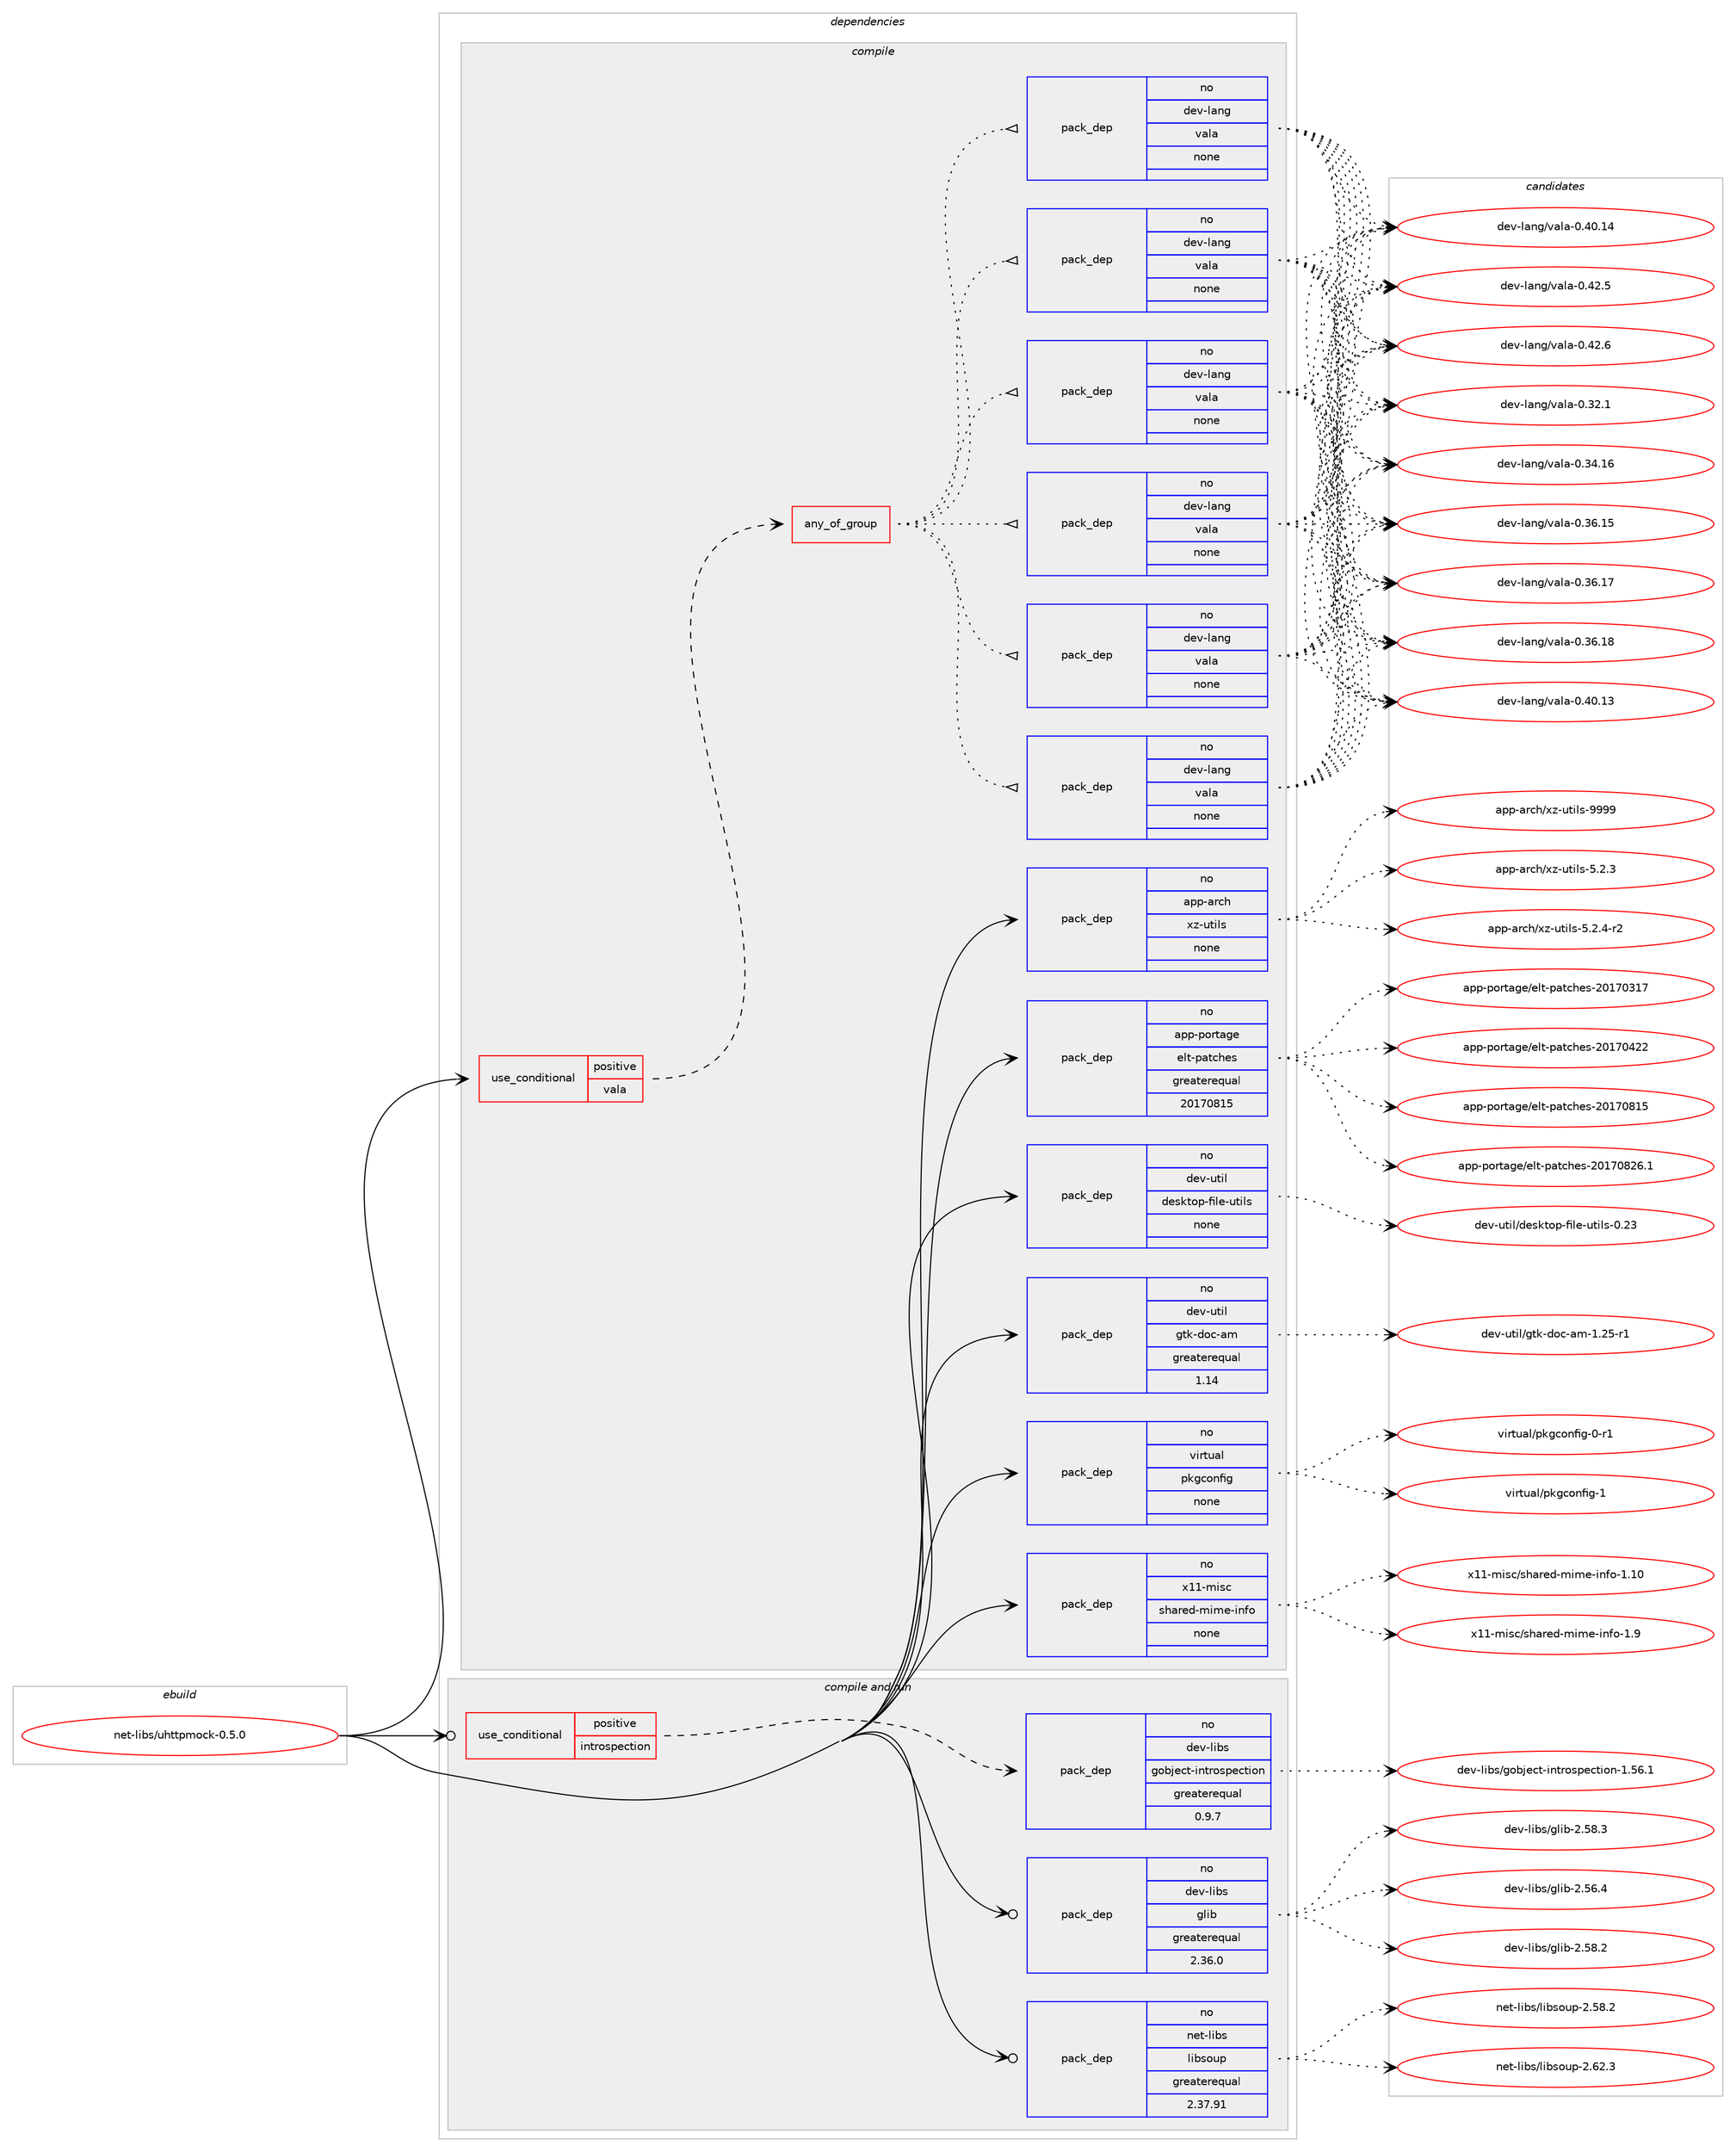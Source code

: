 digraph prolog {

# *************
# Graph options
# *************

newrank=true;
concentrate=true;
compound=true;
graph [rankdir=LR,fontname=Helvetica,fontsize=10,ranksep=1.5];#, ranksep=2.5, nodesep=0.2];
edge  [arrowhead=vee];
node  [fontname=Helvetica,fontsize=10];

# **********
# The ebuild
# **********

subgraph cluster_leftcol {
color=gray;
rank=same;
label=<<i>ebuild</i>>;
id [label="net-libs/uhttpmock-0.5.0", color=red, width=4, href="../net-libs/uhttpmock-0.5.0.svg"];
}

# ****************
# The dependencies
# ****************

subgraph cluster_midcol {
color=gray;
label=<<i>dependencies</i>>;
subgraph cluster_compile {
fillcolor="#eeeeee";
style=filled;
label=<<i>compile</i>>;
subgraph cond446851 {
dependency1662221 [label=<<TABLE BORDER="0" CELLBORDER="1" CELLSPACING="0" CELLPADDING="4"><TR><TD ROWSPAN="3" CELLPADDING="10">use_conditional</TD></TR><TR><TD>positive</TD></TR><TR><TD>vala</TD></TR></TABLE>>, shape=none, color=red];
subgraph any26209 {
dependency1662222 [label=<<TABLE BORDER="0" CELLBORDER="1" CELLSPACING="0" CELLPADDING="4"><TR><TD CELLPADDING="10">any_of_group</TD></TR></TABLE>>, shape=none, color=red];subgraph pack1188373 {
dependency1662223 [label=<<TABLE BORDER="0" CELLBORDER="1" CELLSPACING="0" CELLPADDING="4" WIDTH="220"><TR><TD ROWSPAN="6" CELLPADDING="30">pack_dep</TD></TR><TR><TD WIDTH="110">no</TD></TR><TR><TD>dev-lang</TD></TR><TR><TD>vala</TD></TR><TR><TD>none</TD></TR><TR><TD></TD></TR></TABLE>>, shape=none, color=blue];
}
dependency1662222:e -> dependency1662223:w [weight=20,style="dotted",arrowhead="oinv"];
subgraph pack1188374 {
dependency1662224 [label=<<TABLE BORDER="0" CELLBORDER="1" CELLSPACING="0" CELLPADDING="4" WIDTH="220"><TR><TD ROWSPAN="6" CELLPADDING="30">pack_dep</TD></TR><TR><TD WIDTH="110">no</TD></TR><TR><TD>dev-lang</TD></TR><TR><TD>vala</TD></TR><TR><TD>none</TD></TR><TR><TD></TD></TR></TABLE>>, shape=none, color=blue];
}
dependency1662222:e -> dependency1662224:w [weight=20,style="dotted",arrowhead="oinv"];
subgraph pack1188375 {
dependency1662225 [label=<<TABLE BORDER="0" CELLBORDER="1" CELLSPACING="0" CELLPADDING="4" WIDTH="220"><TR><TD ROWSPAN="6" CELLPADDING="30">pack_dep</TD></TR><TR><TD WIDTH="110">no</TD></TR><TR><TD>dev-lang</TD></TR><TR><TD>vala</TD></TR><TR><TD>none</TD></TR><TR><TD></TD></TR></TABLE>>, shape=none, color=blue];
}
dependency1662222:e -> dependency1662225:w [weight=20,style="dotted",arrowhead="oinv"];
subgraph pack1188376 {
dependency1662226 [label=<<TABLE BORDER="0" CELLBORDER="1" CELLSPACING="0" CELLPADDING="4" WIDTH="220"><TR><TD ROWSPAN="6" CELLPADDING="30">pack_dep</TD></TR><TR><TD WIDTH="110">no</TD></TR><TR><TD>dev-lang</TD></TR><TR><TD>vala</TD></TR><TR><TD>none</TD></TR><TR><TD></TD></TR></TABLE>>, shape=none, color=blue];
}
dependency1662222:e -> dependency1662226:w [weight=20,style="dotted",arrowhead="oinv"];
subgraph pack1188377 {
dependency1662227 [label=<<TABLE BORDER="0" CELLBORDER="1" CELLSPACING="0" CELLPADDING="4" WIDTH="220"><TR><TD ROWSPAN="6" CELLPADDING="30">pack_dep</TD></TR><TR><TD WIDTH="110">no</TD></TR><TR><TD>dev-lang</TD></TR><TR><TD>vala</TD></TR><TR><TD>none</TD></TR><TR><TD></TD></TR></TABLE>>, shape=none, color=blue];
}
dependency1662222:e -> dependency1662227:w [weight=20,style="dotted",arrowhead="oinv"];
subgraph pack1188378 {
dependency1662228 [label=<<TABLE BORDER="0" CELLBORDER="1" CELLSPACING="0" CELLPADDING="4" WIDTH="220"><TR><TD ROWSPAN="6" CELLPADDING="30">pack_dep</TD></TR><TR><TD WIDTH="110">no</TD></TR><TR><TD>dev-lang</TD></TR><TR><TD>vala</TD></TR><TR><TD>none</TD></TR><TR><TD></TD></TR></TABLE>>, shape=none, color=blue];
}
dependency1662222:e -> dependency1662228:w [weight=20,style="dotted",arrowhead="oinv"];
}
dependency1662221:e -> dependency1662222:w [weight=20,style="dashed",arrowhead="vee"];
}
id:e -> dependency1662221:w [weight=20,style="solid",arrowhead="vee"];
subgraph pack1188379 {
dependency1662229 [label=<<TABLE BORDER="0" CELLBORDER="1" CELLSPACING="0" CELLPADDING="4" WIDTH="220"><TR><TD ROWSPAN="6" CELLPADDING="30">pack_dep</TD></TR><TR><TD WIDTH="110">no</TD></TR><TR><TD>app-arch</TD></TR><TR><TD>xz-utils</TD></TR><TR><TD>none</TD></TR><TR><TD></TD></TR></TABLE>>, shape=none, color=blue];
}
id:e -> dependency1662229:w [weight=20,style="solid",arrowhead="vee"];
subgraph pack1188380 {
dependency1662230 [label=<<TABLE BORDER="0" CELLBORDER="1" CELLSPACING="0" CELLPADDING="4" WIDTH="220"><TR><TD ROWSPAN="6" CELLPADDING="30">pack_dep</TD></TR><TR><TD WIDTH="110">no</TD></TR><TR><TD>app-portage</TD></TR><TR><TD>elt-patches</TD></TR><TR><TD>greaterequal</TD></TR><TR><TD>20170815</TD></TR></TABLE>>, shape=none, color=blue];
}
id:e -> dependency1662230:w [weight=20,style="solid",arrowhead="vee"];
subgraph pack1188381 {
dependency1662231 [label=<<TABLE BORDER="0" CELLBORDER="1" CELLSPACING="0" CELLPADDING="4" WIDTH="220"><TR><TD ROWSPAN="6" CELLPADDING="30">pack_dep</TD></TR><TR><TD WIDTH="110">no</TD></TR><TR><TD>dev-util</TD></TR><TR><TD>desktop-file-utils</TD></TR><TR><TD>none</TD></TR><TR><TD></TD></TR></TABLE>>, shape=none, color=blue];
}
id:e -> dependency1662231:w [weight=20,style="solid",arrowhead="vee"];
subgraph pack1188382 {
dependency1662232 [label=<<TABLE BORDER="0" CELLBORDER="1" CELLSPACING="0" CELLPADDING="4" WIDTH="220"><TR><TD ROWSPAN="6" CELLPADDING="30">pack_dep</TD></TR><TR><TD WIDTH="110">no</TD></TR><TR><TD>dev-util</TD></TR><TR><TD>gtk-doc-am</TD></TR><TR><TD>greaterequal</TD></TR><TR><TD>1.14</TD></TR></TABLE>>, shape=none, color=blue];
}
id:e -> dependency1662232:w [weight=20,style="solid",arrowhead="vee"];
subgraph pack1188383 {
dependency1662233 [label=<<TABLE BORDER="0" CELLBORDER="1" CELLSPACING="0" CELLPADDING="4" WIDTH="220"><TR><TD ROWSPAN="6" CELLPADDING="30">pack_dep</TD></TR><TR><TD WIDTH="110">no</TD></TR><TR><TD>virtual</TD></TR><TR><TD>pkgconfig</TD></TR><TR><TD>none</TD></TR><TR><TD></TD></TR></TABLE>>, shape=none, color=blue];
}
id:e -> dependency1662233:w [weight=20,style="solid",arrowhead="vee"];
subgraph pack1188384 {
dependency1662234 [label=<<TABLE BORDER="0" CELLBORDER="1" CELLSPACING="0" CELLPADDING="4" WIDTH="220"><TR><TD ROWSPAN="6" CELLPADDING="30">pack_dep</TD></TR><TR><TD WIDTH="110">no</TD></TR><TR><TD>x11-misc</TD></TR><TR><TD>shared-mime-info</TD></TR><TR><TD>none</TD></TR><TR><TD></TD></TR></TABLE>>, shape=none, color=blue];
}
id:e -> dependency1662234:w [weight=20,style="solid",arrowhead="vee"];
}
subgraph cluster_compileandrun {
fillcolor="#eeeeee";
style=filled;
label=<<i>compile and run</i>>;
subgraph cond446852 {
dependency1662235 [label=<<TABLE BORDER="0" CELLBORDER="1" CELLSPACING="0" CELLPADDING="4"><TR><TD ROWSPAN="3" CELLPADDING="10">use_conditional</TD></TR><TR><TD>positive</TD></TR><TR><TD>introspection</TD></TR></TABLE>>, shape=none, color=red];
subgraph pack1188385 {
dependency1662236 [label=<<TABLE BORDER="0" CELLBORDER="1" CELLSPACING="0" CELLPADDING="4" WIDTH="220"><TR><TD ROWSPAN="6" CELLPADDING="30">pack_dep</TD></TR><TR><TD WIDTH="110">no</TD></TR><TR><TD>dev-libs</TD></TR><TR><TD>gobject-introspection</TD></TR><TR><TD>greaterequal</TD></TR><TR><TD>0.9.7</TD></TR></TABLE>>, shape=none, color=blue];
}
dependency1662235:e -> dependency1662236:w [weight=20,style="dashed",arrowhead="vee"];
}
id:e -> dependency1662235:w [weight=20,style="solid",arrowhead="odotvee"];
subgraph pack1188386 {
dependency1662237 [label=<<TABLE BORDER="0" CELLBORDER="1" CELLSPACING="0" CELLPADDING="4" WIDTH="220"><TR><TD ROWSPAN="6" CELLPADDING="30">pack_dep</TD></TR><TR><TD WIDTH="110">no</TD></TR><TR><TD>dev-libs</TD></TR><TR><TD>glib</TD></TR><TR><TD>greaterequal</TD></TR><TR><TD>2.36.0</TD></TR></TABLE>>, shape=none, color=blue];
}
id:e -> dependency1662237:w [weight=20,style="solid",arrowhead="odotvee"];
subgraph pack1188387 {
dependency1662238 [label=<<TABLE BORDER="0" CELLBORDER="1" CELLSPACING="0" CELLPADDING="4" WIDTH="220"><TR><TD ROWSPAN="6" CELLPADDING="30">pack_dep</TD></TR><TR><TD WIDTH="110">no</TD></TR><TR><TD>net-libs</TD></TR><TR><TD>libsoup</TD></TR><TR><TD>greaterequal</TD></TR><TR><TD>2.37.91</TD></TR></TABLE>>, shape=none, color=blue];
}
id:e -> dependency1662238:w [weight=20,style="solid",arrowhead="odotvee"];
}
subgraph cluster_run {
fillcolor="#eeeeee";
style=filled;
label=<<i>run</i>>;
}
}

# **************
# The candidates
# **************

subgraph cluster_choices {
rank=same;
color=gray;
label=<<i>candidates</i>>;

subgraph choice1188373 {
color=black;
nodesep=1;
choice100101118451089711010347118971089745484651504649 [label="dev-lang/vala-0.32.1", color=red, width=4,href="../dev-lang/vala-0.32.1.svg"];
choice10010111845108971101034711897108974548465152464954 [label="dev-lang/vala-0.34.16", color=red, width=4,href="../dev-lang/vala-0.34.16.svg"];
choice10010111845108971101034711897108974548465154464953 [label="dev-lang/vala-0.36.15", color=red, width=4,href="../dev-lang/vala-0.36.15.svg"];
choice10010111845108971101034711897108974548465154464955 [label="dev-lang/vala-0.36.17", color=red, width=4,href="../dev-lang/vala-0.36.17.svg"];
choice10010111845108971101034711897108974548465154464956 [label="dev-lang/vala-0.36.18", color=red, width=4,href="../dev-lang/vala-0.36.18.svg"];
choice10010111845108971101034711897108974548465248464951 [label="dev-lang/vala-0.40.13", color=red, width=4,href="../dev-lang/vala-0.40.13.svg"];
choice10010111845108971101034711897108974548465248464952 [label="dev-lang/vala-0.40.14", color=red, width=4,href="../dev-lang/vala-0.40.14.svg"];
choice100101118451089711010347118971089745484652504653 [label="dev-lang/vala-0.42.5", color=red, width=4,href="../dev-lang/vala-0.42.5.svg"];
choice100101118451089711010347118971089745484652504654 [label="dev-lang/vala-0.42.6", color=red, width=4,href="../dev-lang/vala-0.42.6.svg"];
dependency1662223:e -> choice100101118451089711010347118971089745484651504649:w [style=dotted,weight="100"];
dependency1662223:e -> choice10010111845108971101034711897108974548465152464954:w [style=dotted,weight="100"];
dependency1662223:e -> choice10010111845108971101034711897108974548465154464953:w [style=dotted,weight="100"];
dependency1662223:e -> choice10010111845108971101034711897108974548465154464955:w [style=dotted,weight="100"];
dependency1662223:e -> choice10010111845108971101034711897108974548465154464956:w [style=dotted,weight="100"];
dependency1662223:e -> choice10010111845108971101034711897108974548465248464951:w [style=dotted,weight="100"];
dependency1662223:e -> choice10010111845108971101034711897108974548465248464952:w [style=dotted,weight="100"];
dependency1662223:e -> choice100101118451089711010347118971089745484652504653:w [style=dotted,weight="100"];
dependency1662223:e -> choice100101118451089711010347118971089745484652504654:w [style=dotted,weight="100"];
}
subgraph choice1188374 {
color=black;
nodesep=1;
choice100101118451089711010347118971089745484651504649 [label="dev-lang/vala-0.32.1", color=red, width=4,href="../dev-lang/vala-0.32.1.svg"];
choice10010111845108971101034711897108974548465152464954 [label="dev-lang/vala-0.34.16", color=red, width=4,href="../dev-lang/vala-0.34.16.svg"];
choice10010111845108971101034711897108974548465154464953 [label="dev-lang/vala-0.36.15", color=red, width=4,href="../dev-lang/vala-0.36.15.svg"];
choice10010111845108971101034711897108974548465154464955 [label="dev-lang/vala-0.36.17", color=red, width=4,href="../dev-lang/vala-0.36.17.svg"];
choice10010111845108971101034711897108974548465154464956 [label="dev-lang/vala-0.36.18", color=red, width=4,href="../dev-lang/vala-0.36.18.svg"];
choice10010111845108971101034711897108974548465248464951 [label="dev-lang/vala-0.40.13", color=red, width=4,href="../dev-lang/vala-0.40.13.svg"];
choice10010111845108971101034711897108974548465248464952 [label="dev-lang/vala-0.40.14", color=red, width=4,href="../dev-lang/vala-0.40.14.svg"];
choice100101118451089711010347118971089745484652504653 [label="dev-lang/vala-0.42.5", color=red, width=4,href="../dev-lang/vala-0.42.5.svg"];
choice100101118451089711010347118971089745484652504654 [label="dev-lang/vala-0.42.6", color=red, width=4,href="../dev-lang/vala-0.42.6.svg"];
dependency1662224:e -> choice100101118451089711010347118971089745484651504649:w [style=dotted,weight="100"];
dependency1662224:e -> choice10010111845108971101034711897108974548465152464954:w [style=dotted,weight="100"];
dependency1662224:e -> choice10010111845108971101034711897108974548465154464953:w [style=dotted,weight="100"];
dependency1662224:e -> choice10010111845108971101034711897108974548465154464955:w [style=dotted,weight="100"];
dependency1662224:e -> choice10010111845108971101034711897108974548465154464956:w [style=dotted,weight="100"];
dependency1662224:e -> choice10010111845108971101034711897108974548465248464951:w [style=dotted,weight="100"];
dependency1662224:e -> choice10010111845108971101034711897108974548465248464952:w [style=dotted,weight="100"];
dependency1662224:e -> choice100101118451089711010347118971089745484652504653:w [style=dotted,weight="100"];
dependency1662224:e -> choice100101118451089711010347118971089745484652504654:w [style=dotted,weight="100"];
}
subgraph choice1188375 {
color=black;
nodesep=1;
choice100101118451089711010347118971089745484651504649 [label="dev-lang/vala-0.32.1", color=red, width=4,href="../dev-lang/vala-0.32.1.svg"];
choice10010111845108971101034711897108974548465152464954 [label="dev-lang/vala-0.34.16", color=red, width=4,href="../dev-lang/vala-0.34.16.svg"];
choice10010111845108971101034711897108974548465154464953 [label="dev-lang/vala-0.36.15", color=red, width=4,href="../dev-lang/vala-0.36.15.svg"];
choice10010111845108971101034711897108974548465154464955 [label="dev-lang/vala-0.36.17", color=red, width=4,href="../dev-lang/vala-0.36.17.svg"];
choice10010111845108971101034711897108974548465154464956 [label="dev-lang/vala-0.36.18", color=red, width=4,href="../dev-lang/vala-0.36.18.svg"];
choice10010111845108971101034711897108974548465248464951 [label="dev-lang/vala-0.40.13", color=red, width=4,href="../dev-lang/vala-0.40.13.svg"];
choice10010111845108971101034711897108974548465248464952 [label="dev-lang/vala-0.40.14", color=red, width=4,href="../dev-lang/vala-0.40.14.svg"];
choice100101118451089711010347118971089745484652504653 [label="dev-lang/vala-0.42.5", color=red, width=4,href="../dev-lang/vala-0.42.5.svg"];
choice100101118451089711010347118971089745484652504654 [label="dev-lang/vala-0.42.6", color=red, width=4,href="../dev-lang/vala-0.42.6.svg"];
dependency1662225:e -> choice100101118451089711010347118971089745484651504649:w [style=dotted,weight="100"];
dependency1662225:e -> choice10010111845108971101034711897108974548465152464954:w [style=dotted,weight="100"];
dependency1662225:e -> choice10010111845108971101034711897108974548465154464953:w [style=dotted,weight="100"];
dependency1662225:e -> choice10010111845108971101034711897108974548465154464955:w [style=dotted,weight="100"];
dependency1662225:e -> choice10010111845108971101034711897108974548465154464956:w [style=dotted,weight="100"];
dependency1662225:e -> choice10010111845108971101034711897108974548465248464951:w [style=dotted,weight="100"];
dependency1662225:e -> choice10010111845108971101034711897108974548465248464952:w [style=dotted,weight="100"];
dependency1662225:e -> choice100101118451089711010347118971089745484652504653:w [style=dotted,weight="100"];
dependency1662225:e -> choice100101118451089711010347118971089745484652504654:w [style=dotted,weight="100"];
}
subgraph choice1188376 {
color=black;
nodesep=1;
choice100101118451089711010347118971089745484651504649 [label="dev-lang/vala-0.32.1", color=red, width=4,href="../dev-lang/vala-0.32.1.svg"];
choice10010111845108971101034711897108974548465152464954 [label="dev-lang/vala-0.34.16", color=red, width=4,href="../dev-lang/vala-0.34.16.svg"];
choice10010111845108971101034711897108974548465154464953 [label="dev-lang/vala-0.36.15", color=red, width=4,href="../dev-lang/vala-0.36.15.svg"];
choice10010111845108971101034711897108974548465154464955 [label="dev-lang/vala-0.36.17", color=red, width=4,href="../dev-lang/vala-0.36.17.svg"];
choice10010111845108971101034711897108974548465154464956 [label="dev-lang/vala-0.36.18", color=red, width=4,href="../dev-lang/vala-0.36.18.svg"];
choice10010111845108971101034711897108974548465248464951 [label="dev-lang/vala-0.40.13", color=red, width=4,href="../dev-lang/vala-0.40.13.svg"];
choice10010111845108971101034711897108974548465248464952 [label="dev-lang/vala-0.40.14", color=red, width=4,href="../dev-lang/vala-0.40.14.svg"];
choice100101118451089711010347118971089745484652504653 [label="dev-lang/vala-0.42.5", color=red, width=4,href="../dev-lang/vala-0.42.5.svg"];
choice100101118451089711010347118971089745484652504654 [label="dev-lang/vala-0.42.6", color=red, width=4,href="../dev-lang/vala-0.42.6.svg"];
dependency1662226:e -> choice100101118451089711010347118971089745484651504649:w [style=dotted,weight="100"];
dependency1662226:e -> choice10010111845108971101034711897108974548465152464954:w [style=dotted,weight="100"];
dependency1662226:e -> choice10010111845108971101034711897108974548465154464953:w [style=dotted,weight="100"];
dependency1662226:e -> choice10010111845108971101034711897108974548465154464955:w [style=dotted,weight="100"];
dependency1662226:e -> choice10010111845108971101034711897108974548465154464956:w [style=dotted,weight="100"];
dependency1662226:e -> choice10010111845108971101034711897108974548465248464951:w [style=dotted,weight="100"];
dependency1662226:e -> choice10010111845108971101034711897108974548465248464952:w [style=dotted,weight="100"];
dependency1662226:e -> choice100101118451089711010347118971089745484652504653:w [style=dotted,weight="100"];
dependency1662226:e -> choice100101118451089711010347118971089745484652504654:w [style=dotted,weight="100"];
}
subgraph choice1188377 {
color=black;
nodesep=1;
choice100101118451089711010347118971089745484651504649 [label="dev-lang/vala-0.32.1", color=red, width=4,href="../dev-lang/vala-0.32.1.svg"];
choice10010111845108971101034711897108974548465152464954 [label="dev-lang/vala-0.34.16", color=red, width=4,href="../dev-lang/vala-0.34.16.svg"];
choice10010111845108971101034711897108974548465154464953 [label="dev-lang/vala-0.36.15", color=red, width=4,href="../dev-lang/vala-0.36.15.svg"];
choice10010111845108971101034711897108974548465154464955 [label="dev-lang/vala-0.36.17", color=red, width=4,href="../dev-lang/vala-0.36.17.svg"];
choice10010111845108971101034711897108974548465154464956 [label="dev-lang/vala-0.36.18", color=red, width=4,href="../dev-lang/vala-0.36.18.svg"];
choice10010111845108971101034711897108974548465248464951 [label="dev-lang/vala-0.40.13", color=red, width=4,href="../dev-lang/vala-0.40.13.svg"];
choice10010111845108971101034711897108974548465248464952 [label="dev-lang/vala-0.40.14", color=red, width=4,href="../dev-lang/vala-0.40.14.svg"];
choice100101118451089711010347118971089745484652504653 [label="dev-lang/vala-0.42.5", color=red, width=4,href="../dev-lang/vala-0.42.5.svg"];
choice100101118451089711010347118971089745484652504654 [label="dev-lang/vala-0.42.6", color=red, width=4,href="../dev-lang/vala-0.42.6.svg"];
dependency1662227:e -> choice100101118451089711010347118971089745484651504649:w [style=dotted,weight="100"];
dependency1662227:e -> choice10010111845108971101034711897108974548465152464954:w [style=dotted,weight="100"];
dependency1662227:e -> choice10010111845108971101034711897108974548465154464953:w [style=dotted,weight="100"];
dependency1662227:e -> choice10010111845108971101034711897108974548465154464955:w [style=dotted,weight="100"];
dependency1662227:e -> choice10010111845108971101034711897108974548465154464956:w [style=dotted,weight="100"];
dependency1662227:e -> choice10010111845108971101034711897108974548465248464951:w [style=dotted,weight="100"];
dependency1662227:e -> choice10010111845108971101034711897108974548465248464952:w [style=dotted,weight="100"];
dependency1662227:e -> choice100101118451089711010347118971089745484652504653:w [style=dotted,weight="100"];
dependency1662227:e -> choice100101118451089711010347118971089745484652504654:w [style=dotted,weight="100"];
}
subgraph choice1188378 {
color=black;
nodesep=1;
choice100101118451089711010347118971089745484651504649 [label="dev-lang/vala-0.32.1", color=red, width=4,href="../dev-lang/vala-0.32.1.svg"];
choice10010111845108971101034711897108974548465152464954 [label="dev-lang/vala-0.34.16", color=red, width=4,href="../dev-lang/vala-0.34.16.svg"];
choice10010111845108971101034711897108974548465154464953 [label="dev-lang/vala-0.36.15", color=red, width=4,href="../dev-lang/vala-0.36.15.svg"];
choice10010111845108971101034711897108974548465154464955 [label="dev-lang/vala-0.36.17", color=red, width=4,href="../dev-lang/vala-0.36.17.svg"];
choice10010111845108971101034711897108974548465154464956 [label="dev-lang/vala-0.36.18", color=red, width=4,href="../dev-lang/vala-0.36.18.svg"];
choice10010111845108971101034711897108974548465248464951 [label="dev-lang/vala-0.40.13", color=red, width=4,href="../dev-lang/vala-0.40.13.svg"];
choice10010111845108971101034711897108974548465248464952 [label="dev-lang/vala-0.40.14", color=red, width=4,href="../dev-lang/vala-0.40.14.svg"];
choice100101118451089711010347118971089745484652504653 [label="dev-lang/vala-0.42.5", color=red, width=4,href="../dev-lang/vala-0.42.5.svg"];
choice100101118451089711010347118971089745484652504654 [label="dev-lang/vala-0.42.6", color=red, width=4,href="../dev-lang/vala-0.42.6.svg"];
dependency1662228:e -> choice100101118451089711010347118971089745484651504649:w [style=dotted,weight="100"];
dependency1662228:e -> choice10010111845108971101034711897108974548465152464954:w [style=dotted,weight="100"];
dependency1662228:e -> choice10010111845108971101034711897108974548465154464953:w [style=dotted,weight="100"];
dependency1662228:e -> choice10010111845108971101034711897108974548465154464955:w [style=dotted,weight="100"];
dependency1662228:e -> choice10010111845108971101034711897108974548465154464956:w [style=dotted,weight="100"];
dependency1662228:e -> choice10010111845108971101034711897108974548465248464951:w [style=dotted,weight="100"];
dependency1662228:e -> choice10010111845108971101034711897108974548465248464952:w [style=dotted,weight="100"];
dependency1662228:e -> choice100101118451089711010347118971089745484652504653:w [style=dotted,weight="100"];
dependency1662228:e -> choice100101118451089711010347118971089745484652504654:w [style=dotted,weight="100"];
}
subgraph choice1188379 {
color=black;
nodesep=1;
choice971121124597114991044712012245117116105108115455346504651 [label="app-arch/xz-utils-5.2.3", color=red, width=4,href="../app-arch/xz-utils-5.2.3.svg"];
choice9711211245971149910447120122451171161051081154553465046524511450 [label="app-arch/xz-utils-5.2.4-r2", color=red, width=4,href="../app-arch/xz-utils-5.2.4-r2.svg"];
choice9711211245971149910447120122451171161051081154557575757 [label="app-arch/xz-utils-9999", color=red, width=4,href="../app-arch/xz-utils-9999.svg"];
dependency1662229:e -> choice971121124597114991044712012245117116105108115455346504651:w [style=dotted,weight="100"];
dependency1662229:e -> choice9711211245971149910447120122451171161051081154553465046524511450:w [style=dotted,weight="100"];
dependency1662229:e -> choice9711211245971149910447120122451171161051081154557575757:w [style=dotted,weight="100"];
}
subgraph choice1188380 {
color=black;
nodesep=1;
choice97112112451121111141169710310147101108116451129711699104101115455048495548514955 [label="app-portage/elt-patches-20170317", color=red, width=4,href="../app-portage/elt-patches-20170317.svg"];
choice97112112451121111141169710310147101108116451129711699104101115455048495548525050 [label="app-portage/elt-patches-20170422", color=red, width=4,href="../app-portage/elt-patches-20170422.svg"];
choice97112112451121111141169710310147101108116451129711699104101115455048495548564953 [label="app-portage/elt-patches-20170815", color=red, width=4,href="../app-portage/elt-patches-20170815.svg"];
choice971121124511211111411697103101471011081164511297116991041011154550484955485650544649 [label="app-portage/elt-patches-20170826.1", color=red, width=4,href="../app-portage/elt-patches-20170826.1.svg"];
dependency1662230:e -> choice97112112451121111141169710310147101108116451129711699104101115455048495548514955:w [style=dotted,weight="100"];
dependency1662230:e -> choice97112112451121111141169710310147101108116451129711699104101115455048495548525050:w [style=dotted,weight="100"];
dependency1662230:e -> choice97112112451121111141169710310147101108116451129711699104101115455048495548564953:w [style=dotted,weight="100"];
dependency1662230:e -> choice971121124511211111411697103101471011081164511297116991041011154550484955485650544649:w [style=dotted,weight="100"];
}
subgraph choice1188381 {
color=black;
nodesep=1;
choice100101118451171161051084710010111510711611111245102105108101451171161051081154548465051 [label="dev-util/desktop-file-utils-0.23", color=red, width=4,href="../dev-util/desktop-file-utils-0.23.svg"];
dependency1662231:e -> choice100101118451171161051084710010111510711611111245102105108101451171161051081154548465051:w [style=dotted,weight="100"];
}
subgraph choice1188382 {
color=black;
nodesep=1;
choice10010111845117116105108471031161074510011199459710945494650534511449 [label="dev-util/gtk-doc-am-1.25-r1", color=red, width=4,href="../dev-util/gtk-doc-am-1.25-r1.svg"];
dependency1662232:e -> choice10010111845117116105108471031161074510011199459710945494650534511449:w [style=dotted,weight="100"];
}
subgraph choice1188383 {
color=black;
nodesep=1;
choice11810511411611797108471121071039911111010210510345484511449 [label="virtual/pkgconfig-0-r1", color=red, width=4,href="../virtual/pkgconfig-0-r1.svg"];
choice1181051141161179710847112107103991111101021051034549 [label="virtual/pkgconfig-1", color=red, width=4,href="../virtual/pkgconfig-1.svg"];
dependency1662233:e -> choice11810511411611797108471121071039911111010210510345484511449:w [style=dotted,weight="100"];
dependency1662233:e -> choice1181051141161179710847112107103991111101021051034549:w [style=dotted,weight="100"];
}
subgraph choice1188384 {
color=black;
nodesep=1;
choice12049494510910511599471151049711410110045109105109101451051101021114549464948 [label="x11-misc/shared-mime-info-1.10", color=red, width=4,href="../x11-misc/shared-mime-info-1.10.svg"];
choice120494945109105115994711510497114101100451091051091014510511010211145494657 [label="x11-misc/shared-mime-info-1.9", color=red, width=4,href="../x11-misc/shared-mime-info-1.9.svg"];
dependency1662234:e -> choice12049494510910511599471151049711410110045109105109101451051101021114549464948:w [style=dotted,weight="100"];
dependency1662234:e -> choice120494945109105115994711510497114101100451091051091014510511010211145494657:w [style=dotted,weight="100"];
}
subgraph choice1188385 {
color=black;
nodesep=1;
choice1001011184510810598115471031119810610199116451051101161141111151121019911610511111045494653544649 [label="dev-libs/gobject-introspection-1.56.1", color=red, width=4,href="../dev-libs/gobject-introspection-1.56.1.svg"];
dependency1662236:e -> choice1001011184510810598115471031119810610199116451051101161141111151121019911610511111045494653544649:w [style=dotted,weight="100"];
}
subgraph choice1188386 {
color=black;
nodesep=1;
choice1001011184510810598115471031081059845504653544652 [label="dev-libs/glib-2.56.4", color=red, width=4,href="../dev-libs/glib-2.56.4.svg"];
choice1001011184510810598115471031081059845504653564650 [label="dev-libs/glib-2.58.2", color=red, width=4,href="../dev-libs/glib-2.58.2.svg"];
choice1001011184510810598115471031081059845504653564651 [label="dev-libs/glib-2.58.3", color=red, width=4,href="../dev-libs/glib-2.58.3.svg"];
dependency1662237:e -> choice1001011184510810598115471031081059845504653544652:w [style=dotted,weight="100"];
dependency1662237:e -> choice1001011184510810598115471031081059845504653564650:w [style=dotted,weight="100"];
dependency1662237:e -> choice1001011184510810598115471031081059845504653564651:w [style=dotted,weight="100"];
}
subgraph choice1188387 {
color=black;
nodesep=1;
choice1101011164510810598115471081059811511111711245504653564650 [label="net-libs/libsoup-2.58.2", color=red, width=4,href="../net-libs/libsoup-2.58.2.svg"];
choice1101011164510810598115471081059811511111711245504654504651 [label="net-libs/libsoup-2.62.3", color=red, width=4,href="../net-libs/libsoup-2.62.3.svg"];
dependency1662238:e -> choice1101011164510810598115471081059811511111711245504653564650:w [style=dotted,weight="100"];
dependency1662238:e -> choice1101011164510810598115471081059811511111711245504654504651:w [style=dotted,weight="100"];
}
}

}
